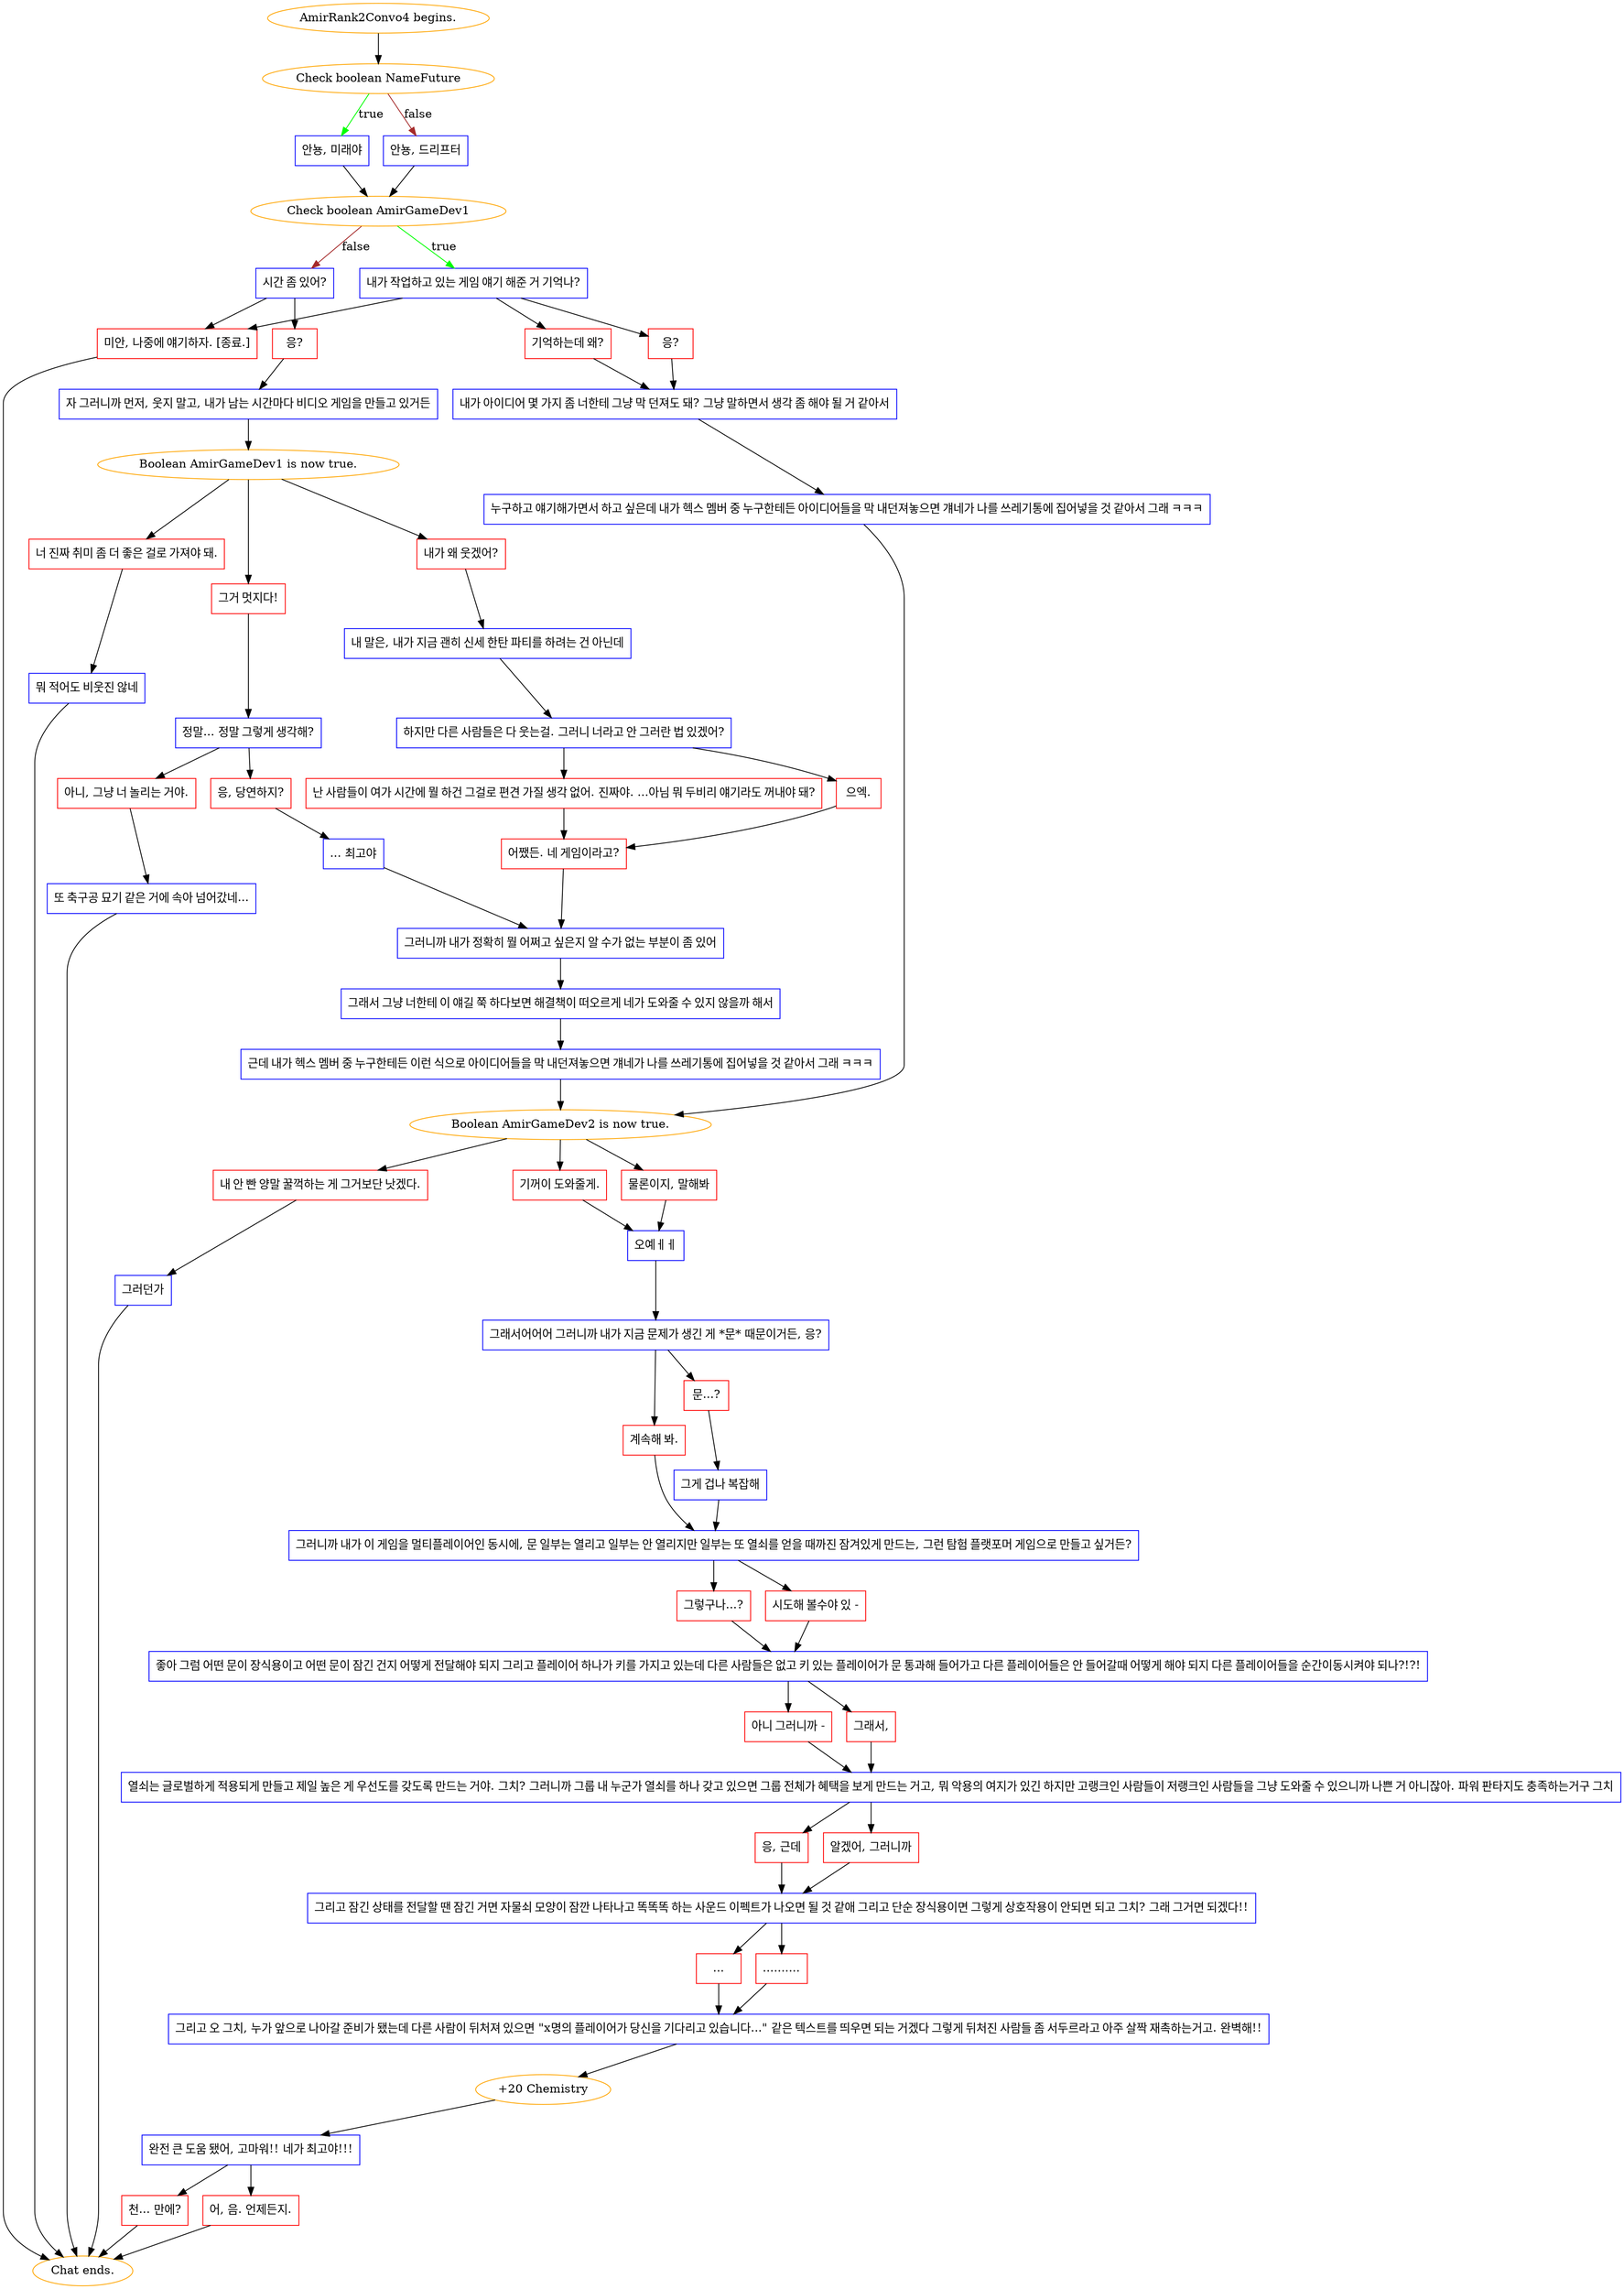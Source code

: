 digraph {
	"AmirRank2Convo4 begins." [color=orange];
		"AmirRank2Convo4 begins." -> j2869518003;
	j2869518003 [label="Check boolean NameFuture",color=orange];
		j2869518003 -> j1206241884 [label=true,color=green];
		j2869518003 -> j300070485 [label=false,color=brown];
	j1206241884 [label="안뇽, 미래야",shape=box,color=blue];
		j1206241884 -> j2018510108;
	j300070485 [label="안뇽, 드리프터",shape=box,color=blue];
		j300070485 -> j2018510108;
	j2018510108 [label="Check boolean AmirGameDev1",color=orange];
		j2018510108 -> j4245722217 [label=true,color=green];
		j2018510108 -> j4219442979 [label=false,color=brown];
	j4245722217 [label="내가 작업하고 있는 게임 얘기 해준 거 기억나?",shape=box,color=blue];
		j4245722217 -> j1405558336;
		j4245722217 -> j4020115986;
		j4245722217 -> j259589608;
	j4219442979 [label="시간 좀 있어?",shape=box,color=blue];
		j4219442979 -> j3582829279;
		j4219442979 -> j259589608;
	j1405558336 [label="응?",shape=box,color=red];
		j1405558336 -> j773973450;
	j4020115986 [label="기억하는데 왜?",shape=box,color=red];
		j4020115986 -> j773973450;
	j259589608 [label="미안, 나중에 얘기하자. [종료.]",shape=box,color=red];
		j259589608 -> "Chat ends.";
	j3582829279 [label="응?",shape=box,color=red];
		j3582829279 -> j3150004941;
	j773973450 [label="내가 아이디어 몇 가지 좀 너한테 그냥 막 던져도 돼? 그냥 말하면서 생각 좀 해야 될 거 같아서",shape=box,color=blue];
		j773973450 -> j3422788297;
	"Chat ends." [color=orange];
	j3150004941 [label="자 그러니까 먼저, 웃지 말고, 내가 남는 시간마다 비디오 게임을 만들고 있거든",shape=box,color=blue];
		j3150004941 -> j2989036929;
	j3422788297 [label="누구하고 얘기해가면서 하고 싶은데 내가 헥스 멤버 중 누구한테든 아이디어들을 막 내던져놓으면 걔네가 나를 쓰레기통에 집어넣을 것 같아서 그래 ㅋㅋㅋ",shape=box,color=blue];
		j3422788297 -> j3333534167;
	j2989036929 [label="Boolean AmirGameDev1 is now true.",color=orange];
		j2989036929 -> j593336884;
		j2989036929 -> j2473192212;
		j2989036929 -> j846109802;
	j3333534167 [label="Boolean AmirGameDev2 is now true.",color=orange];
		j3333534167 -> j1587013293;
		j3333534167 -> j3356756295;
		j3333534167 -> j3606830831;
	j593336884 [label="그거 멋지다!",shape=box,color=red];
		j593336884 -> j3771257223;
	j2473192212 [label="내가 왜 웃겠어?",shape=box,color=red];
		j2473192212 -> j1474884396;
	j846109802 [label="너 진짜 취미 좀 더 좋은 걸로 가져야 돼.",shape=box,color=red];
		j846109802 -> j2997009129;
	j1587013293 [label="기꺼이 도와줄게.",shape=box,color=red];
		j1587013293 -> j2246577236;
	j3356756295 [label="물론이지, 말해봐",shape=box,color=red];
		j3356756295 -> j2246577236;
	j3606830831 [label="내 안 빤 양말 꿀꺽하는 게 그거보단 낫겠다.",shape=box,color=red];
		j3606830831 -> j2490728396;
	j3771257223 [label="정말... 정말 그렇게 생각해?",shape=box,color=blue];
		j3771257223 -> j1302272001;
		j3771257223 -> j1475455781;
	j1474884396 [label="내 말은, 내가 지금 괜히 신세 한탄 파티를 하려는 건 아닌데",shape=box,color=blue];
		j1474884396 -> j4270296622;
	j2997009129 [label="뭐 적어도 비웃진 않네",shape=box,color=blue];
		j2997009129 -> "Chat ends.";
	j2246577236 [label="오예ㅔㅔ",shape=box,color=blue];
		j2246577236 -> j3612078527;
	j2490728396 [label="그러던가",shape=box,color=blue];
		j2490728396 -> "Chat ends.";
	j1302272001 [label="응, 당연하지?",shape=box,color=red];
		j1302272001 -> j1547450440;
	j1475455781 [label="아니, 그냥 너 놀리는 거야.",shape=box,color=red];
		j1475455781 -> j2857594704;
	j4270296622 [label="하지만 다른 사람들은 다 웃는걸. 그러니 너라고 안 그러란 법 있겠어?",shape=box,color=blue];
		j4270296622 -> j507763673;
		j4270296622 -> j2360360497;
	j3612078527 [label="그래서어어어 그러니까 내가 지금 문제가 생긴 게 *문* 때문이거든, 응?",shape=box,color=blue];
		j3612078527 -> j4029609454;
		j3612078527 -> j2251296229;
	j1547450440 [label="... 최고야",shape=box,color=blue];
		j1547450440 -> j1864850265;
	j2857594704 [label="또 축구공 묘기 같은 거에 속아 넘어갔네...",shape=box,color=blue];
		j2857594704 -> "Chat ends.";
	j507763673 [label="난 사람들이 여가 시간에 뭘 하건 그걸로 편견 가질 생각 없어. 진짜야. ...아님 뭐 두비리 얘기라도 꺼내야 돼?",shape=box,color=red];
		j507763673 -> j3199560350;
	j2360360497 [label="으엑.",shape=box,color=red];
		j2360360497 -> j3199560350;
	j4029609454 [label="계속해 봐.",shape=box,color=red];
		j4029609454 -> j3490494308;
	j2251296229 [label="문...?",shape=box,color=red];
		j2251296229 -> j1434624760;
	j1864850265 [label="그러니까 내가 정확히 뭘 어쩌고 싶은지 알 수가 없는 부분이 좀 있어",shape=box,color=blue];
		j1864850265 -> j237410593;
	j3199560350 [label="어쨌든. 네 게임이라고?",shape=box,color=red];
		j3199560350 -> j1864850265;
	j3490494308 [label="그러니까 내가 이 게임을 멀티플레이어인 동시에, 문 일부는 열리고 일부는 안 열리지만 일부는 또 열쇠를 얻을 때까진 잠겨있게 만드는, 그런 탐험 플랫포머 게임으로 만들고 싶거든?",shape=box,color=blue];
		j3490494308 -> j3213639598;
		j3490494308 -> j3860837934;
	j1434624760 [label="그게 겁나 복잡해",shape=box,color=blue];
		j1434624760 -> j3490494308;
	j237410593 [label="그래서 그냥 너한테 이 얘길 쭉 하다보면 해결책이 떠오르게 네가 도와줄 수 있지 않을까 해서",shape=box,color=blue];
		j237410593 -> j1222238648;
	j3213639598 [label="그렇구나...?",shape=box,color=red];
		j3213639598 -> j1392839489;
	j3860837934 [label="시도해 볼수야 있 -",shape=box,color=red];
		j3860837934 -> j1392839489;
	j1222238648 [label="근데 내가 헥스 멤버 중 누구한테든 이런 식으로 아이디어들을 막 내던져놓으면 걔네가 나를 쓰레기통에 집어넣을 것 같아서 그래 ㅋㅋㅋ",shape=box,color=blue];
		j1222238648 -> j3333534167;
	j1392839489 [label="좋아 그럼 어떤 문이 장식용이고 어떤 문이 잠긴 건지 어떻게 전달해야 되지 그리고 플레이어 하나가 키를 가지고 있는데 다른 사람들은 없고 키 있는 플레이어가 문 통과해 들어가고 다른 플레이어들은 안 들어갈때 어떻게 해야 되지 다른 플레이어들을 순간이동시켜야 되나?!?!",shape=box,color=blue];
		j1392839489 -> j3274787103;
		j1392839489 -> j2153899159;
	j3274787103 [label="아니 그러니까 -",shape=box,color=red];
		j3274787103 -> j3851465565;
	j2153899159 [label="그래서,",shape=box,color=red];
		j2153899159 -> j3851465565;
	j3851465565 [label="열쇠는 글로벌하게 적용되게 만들고 제일 높은 게 우선도를 갖도록 만드는 거야. 그치? 그러니까 그룹 내 누군가 열쇠를 하나 갖고 있으면 그룹 전체가 혜택을 보게 만드는 거고, 뭐 악용의 여지가 있긴 하지만 고랭크인 사람들이 저랭크인 사람들을 그냥 도와줄 수 있으니까 나쁜 거 아니잖아. 파워 판타지도 충족하는거구 그치",shape=box,color=blue];
		j3851465565 -> j2429837252;
		j3851465565 -> j1092328216;
	j2429837252 [label="응, 근데",shape=box,color=red];
		j2429837252 -> j252511928;
	j1092328216 [label="알겠어, 그러니까",shape=box,color=red];
		j1092328216 -> j252511928;
	j252511928 [label="그리고 잠긴 상태를 전달할 땐 잠긴 거면 자물쇠 모양이 잠깐 나타나고 똑똑똑 하는 사운드 이펙트가 나오면 될 것 같애 그리고 단순 장식용이면 그렇게 상호작용이 안되면 되고 그치? 그래 그거면 되겠다!!",shape=box,color=blue];
		j252511928 -> j351586714;
		j252511928 -> j3503395493;
	j351586714 [label="...",shape=box,color=red];
		j351586714 -> j2891819451;
	j3503395493 [label="..........",shape=box,color=red];
		j3503395493 -> j2891819451;
	j2891819451 [label="그리고 오 그치, 누가 앞으로 나아갈 준비가 됐는데 다른 사람이 뒤처져 있으면 \"x명의 플레이어가 당신을 기다리고 있습니다...\" 같은 텍스트를 띄우면 되는 거겠다 그렇게 뒤처진 사람들 좀 서두르라고 아주 살짝 재촉하는거고. 완벽해!!",shape=box,color=blue];
		j2891819451 -> j1091425962;
	j1091425962 [label="+20 Chemistry",color=orange];
		j1091425962 -> j1455162986;
	j1455162986 [label="완전 큰 도움 됐어, 고마워!! 네가 최고야!!!",shape=box,color=blue];
		j1455162986 -> j3139765634;
		j1455162986 -> j576342194;
	j3139765634 [label="천... 만에?",shape=box,color=red];
		j3139765634 -> "Chat ends.";
	j576342194 [label="어, 음. 언제든지.",shape=box,color=red];
		j576342194 -> "Chat ends.";
}